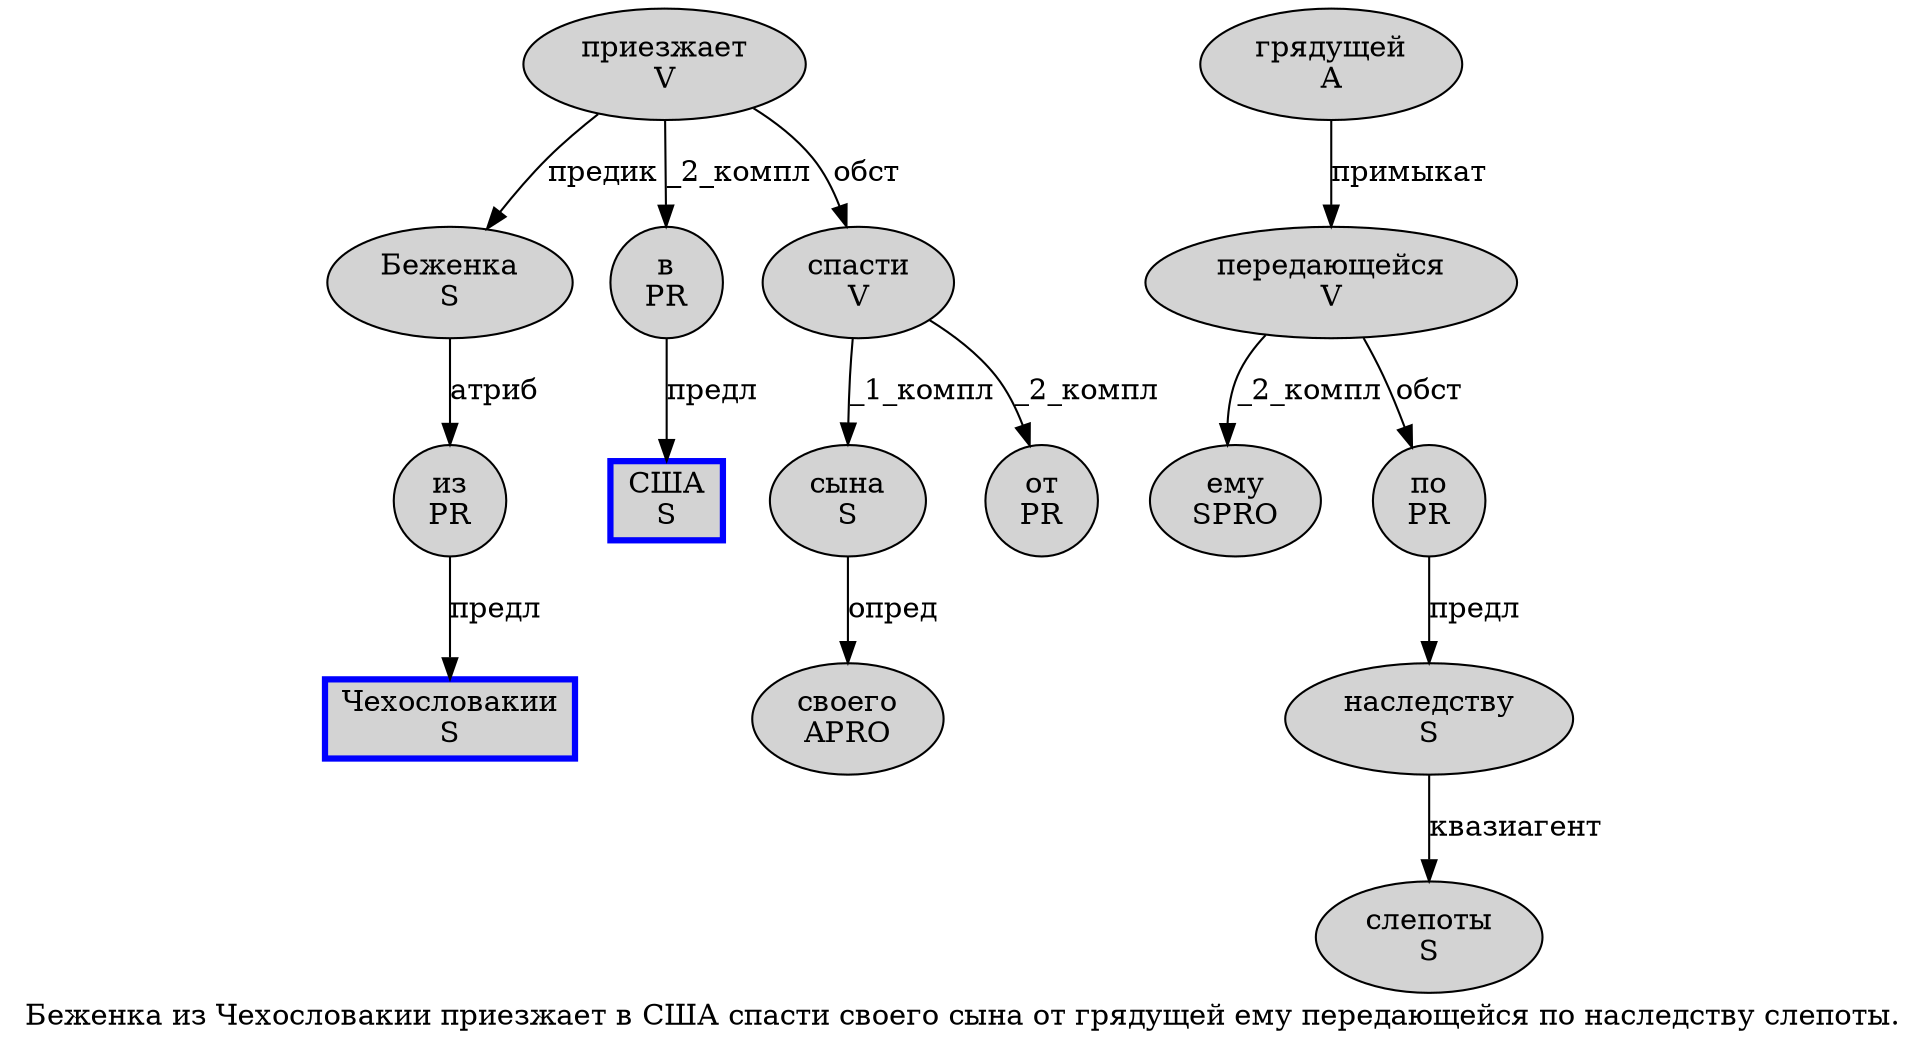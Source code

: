digraph SENTENCE_1804 {
	graph [label="Беженка из Чехословакии приезжает в США спасти своего сына от грядущей ему передающейся по наследству слепоты."]
	node [style=filled]
		0 [label="Беженка
S" color="" fillcolor=lightgray penwidth=1 shape=ellipse]
		1 [label="из
PR" color="" fillcolor=lightgray penwidth=1 shape=ellipse]
		2 [label="Чехословакии
S" color=blue fillcolor=lightgray penwidth=3 shape=box]
		3 [label="приезжает
V" color="" fillcolor=lightgray penwidth=1 shape=ellipse]
		4 [label="в
PR" color="" fillcolor=lightgray penwidth=1 shape=ellipse]
		5 [label="США
S" color=blue fillcolor=lightgray penwidth=3 shape=box]
		6 [label="спасти
V" color="" fillcolor=lightgray penwidth=1 shape=ellipse]
		7 [label="своего
APRO" color="" fillcolor=lightgray penwidth=1 shape=ellipse]
		8 [label="сына
S" color="" fillcolor=lightgray penwidth=1 shape=ellipse]
		9 [label="от
PR" color="" fillcolor=lightgray penwidth=1 shape=ellipse]
		10 [label="грядущей
A" color="" fillcolor=lightgray penwidth=1 shape=ellipse]
		11 [label="ему
SPRO" color="" fillcolor=lightgray penwidth=1 shape=ellipse]
		12 [label="передающейся
V" color="" fillcolor=lightgray penwidth=1 shape=ellipse]
		13 [label="по
PR" color="" fillcolor=lightgray penwidth=1 shape=ellipse]
		14 [label="наследству
S" color="" fillcolor=lightgray penwidth=1 shape=ellipse]
		15 [label="слепоты
S" color="" fillcolor=lightgray penwidth=1 shape=ellipse]
			4 -> 5 [label="предл"]
			14 -> 15 [label="квазиагент"]
			10 -> 12 [label="примыкат"]
			0 -> 1 [label="атриб"]
			13 -> 14 [label="предл"]
			1 -> 2 [label="предл"]
			8 -> 7 [label="опред"]
			3 -> 0 [label="предик"]
			3 -> 4 [label="_2_компл"]
			3 -> 6 [label="обст"]
			12 -> 11 [label="_2_компл"]
			12 -> 13 [label="обст"]
			6 -> 8 [label="_1_компл"]
			6 -> 9 [label="_2_компл"]
}